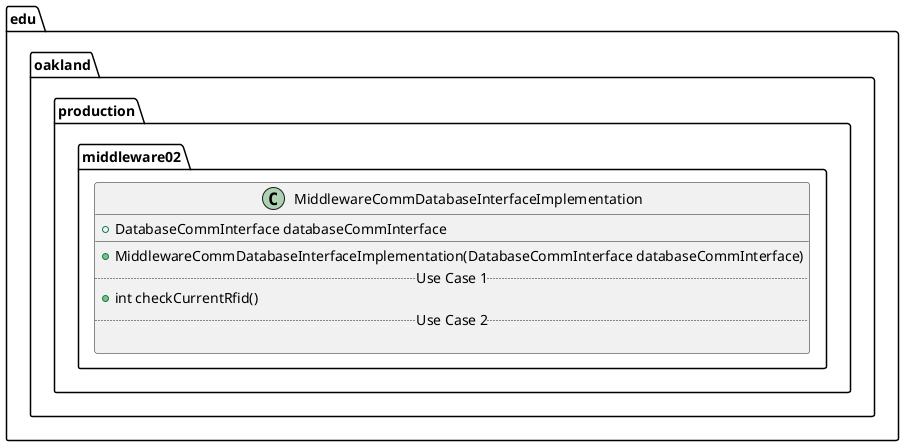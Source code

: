 @startuml MiddlewareCommDatabaseInterfaceImplementation

package edu.oakland.production.middleware02 {
    class MiddlewareCommDatabaseInterfaceImplementation {
        + DatabaseCommInterface databaseCommInterface
        __
        + MiddlewareCommDatabaseInterfaceImplementation(DatabaseCommInterface databaseCommInterface)
        .. Use Case 1 ..
        + int checkCurrentRfid()
        .. Use Case 2 ..

    }
}

@enduml